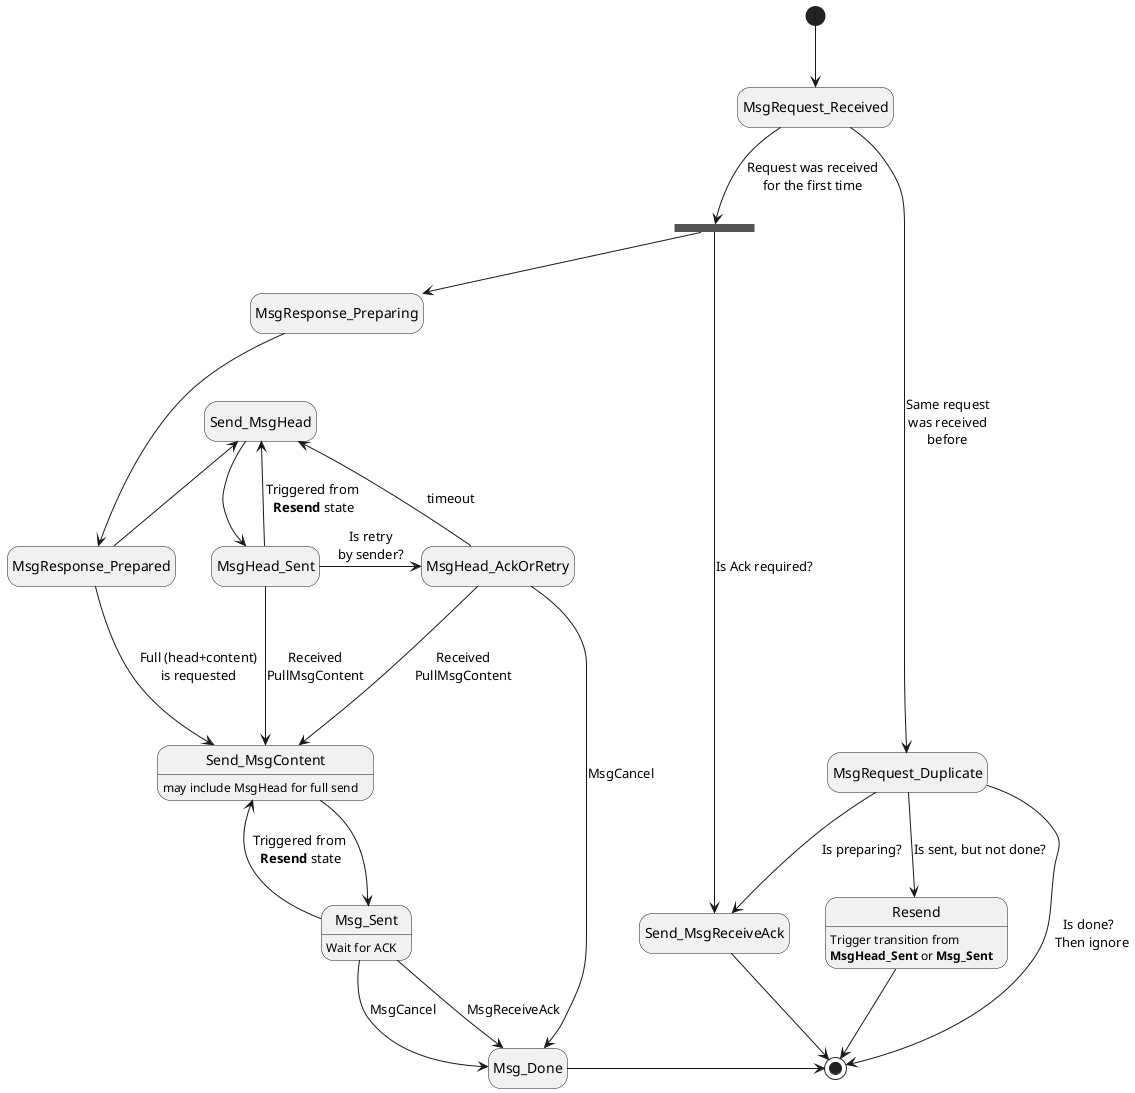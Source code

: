 @startuml
hide empty description
'scale 350 width
[*] --> MsgRequest_Received
state fork_state <<fork>>
MsgRequest_Received --> fork_state : Request was received\nfor the first time
fork_state --> Send_MsgReceiveAck : Is Ack required?
Send_MsgReceiveAck -> [*]
fork_state --> MsgResponse_Preparing
MsgResponse_Preparing ---> MsgResponse_Prepared
MsgRequest_Received -> MsgRequest_Duplicate : Same request\nwas received\nbefore
MsgResponse_Prepared ---> Send_MsgContent : Full (head+content)\nis requested
Send_MsgContent: may include MsgHead for full send
Send_MsgContent --> Msg_Sent
Msg_Sent : Wait for ACK
Msg_Sent -> Send_MsgContent : Triggered from\n **Resend** state
Msg_Sent --> Msg_Done : MsgReceiveAck
Msg_Sent --> Msg_Done : MsgCancel
Msg_Done -> [*]

MsgRequest_Duplicate --> Send_MsgReceiveAck : Is preparing?

MsgRequest_Duplicate --> Resend : Is sent, but not done?
Resend: Trigger transition from\n**MsgHead_Sent** or **Msg_Sent**
Resend --> [*]

MsgRequest_Duplicate --> [*] : Is done? \n Then ignore

MsgResponse_Prepared -left-> Send_MsgHead
Send_MsgHead --> MsgHead_Sent : \t
MsgHead_Sent -> Send_MsgHead : Triggered from\n **Resend** state
MsgHead_Sent --> Send_MsgContent : Received\nPullMsgContent
MsgHead_Sent -> MsgHead_AckOrRetry : Is retry\nby sender?
MsgHead_AckOrRetry -> Send_MsgHead : timeout
MsgHead_AckOrRetry --> Send_MsgContent : Received\nPullMsgContent
MsgHead_AckOrRetry -----> Msg_Done : MsgCancel

' TODO cancellation

@enduml
